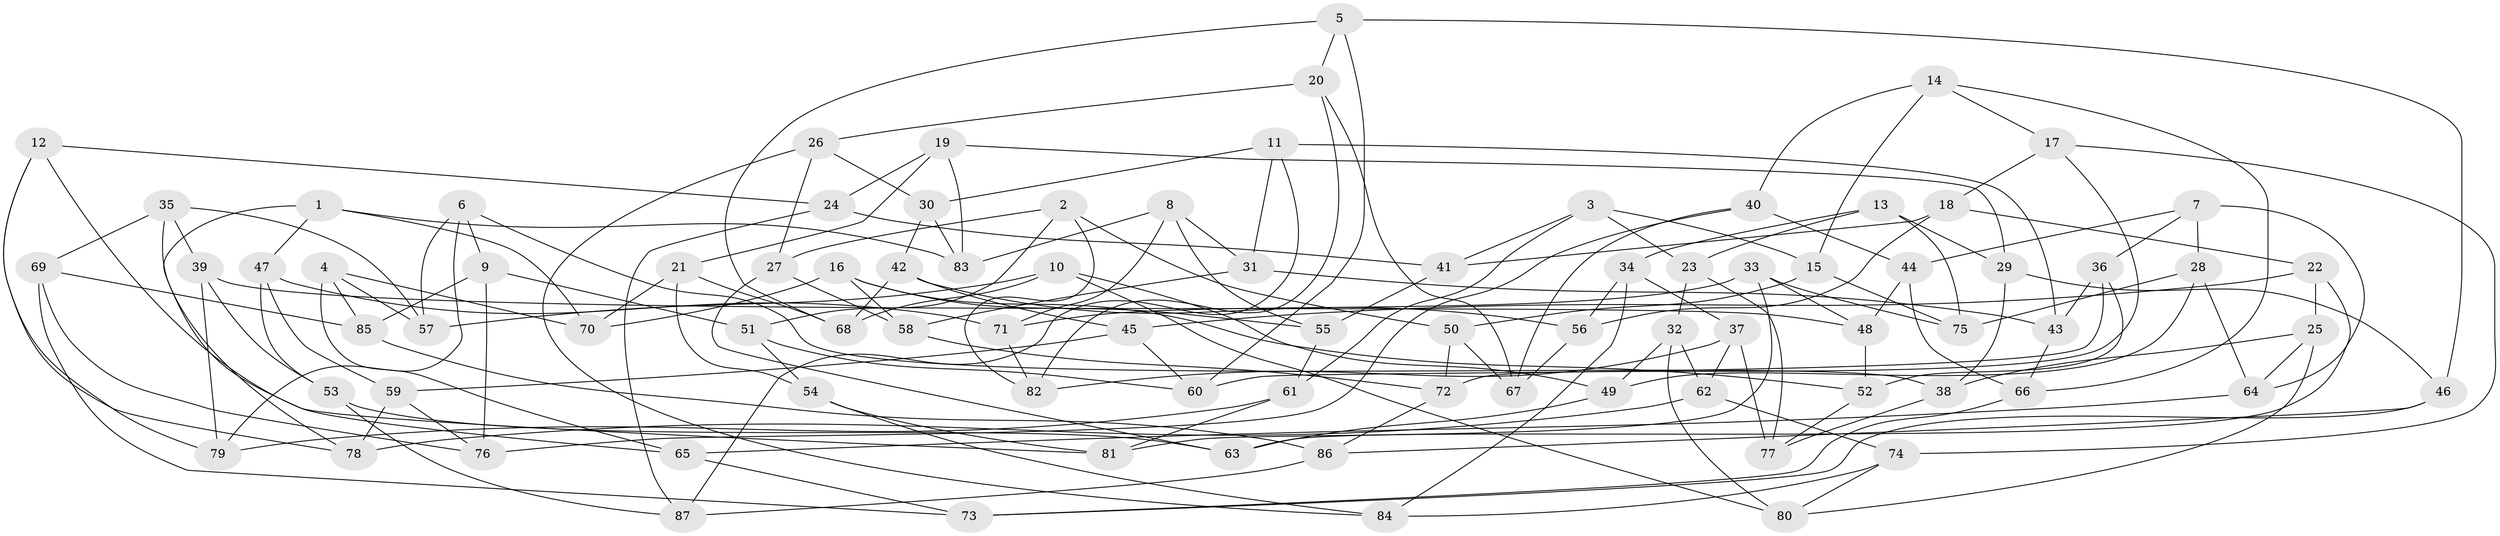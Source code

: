 // coarse degree distribution, {10: 0.04838709677419355, 4: 0.8064516129032258, 9: 0.03225806451612903, 3: 0.08064516129032258, 7: 0.016129032258064516, 8: 0.016129032258064516}
// Generated by graph-tools (version 1.1) at 2025/53/03/04/25 22:53:48]
// undirected, 87 vertices, 174 edges
graph export_dot {
  node [color=gray90,style=filled];
  1;
  2;
  3;
  4;
  5;
  6;
  7;
  8;
  9;
  10;
  11;
  12;
  13;
  14;
  15;
  16;
  17;
  18;
  19;
  20;
  21;
  22;
  23;
  24;
  25;
  26;
  27;
  28;
  29;
  30;
  31;
  32;
  33;
  34;
  35;
  36;
  37;
  38;
  39;
  40;
  41;
  42;
  43;
  44;
  45;
  46;
  47;
  48;
  49;
  50;
  51;
  52;
  53;
  54;
  55;
  56;
  57;
  58;
  59;
  60;
  61;
  62;
  63;
  64;
  65;
  66;
  67;
  68;
  69;
  70;
  71;
  72;
  73;
  74;
  75;
  76;
  77;
  78;
  79;
  80;
  81;
  82;
  83;
  84;
  85;
  86;
  87;
  1 -- 78;
  1 -- 47;
  1 -- 83;
  1 -- 70;
  2 -- 27;
  2 -- 82;
  2 -- 50;
  2 -- 51;
  3 -- 61;
  3 -- 23;
  3 -- 15;
  3 -- 41;
  4 -- 70;
  4 -- 85;
  4 -- 57;
  4 -- 65;
  5 -- 60;
  5 -- 20;
  5 -- 68;
  5 -- 46;
  6 -- 38;
  6 -- 79;
  6 -- 57;
  6 -- 9;
  7 -- 64;
  7 -- 44;
  7 -- 28;
  7 -- 36;
  8 -- 31;
  8 -- 83;
  8 -- 55;
  8 -- 71;
  9 -- 85;
  9 -- 51;
  9 -- 76;
  10 -- 57;
  10 -- 49;
  10 -- 80;
  10 -- 68;
  11 -- 43;
  11 -- 87;
  11 -- 31;
  11 -- 30;
  12 -- 78;
  12 -- 79;
  12 -- 24;
  12 -- 81;
  13 -- 75;
  13 -- 34;
  13 -- 29;
  13 -- 23;
  14 -- 40;
  14 -- 17;
  14 -- 66;
  14 -- 15;
  15 -- 75;
  15 -- 50;
  16 -- 52;
  16 -- 70;
  16 -- 58;
  16 -- 55;
  17 -- 72;
  17 -- 74;
  17 -- 18;
  18 -- 41;
  18 -- 56;
  18 -- 22;
  19 -- 24;
  19 -- 83;
  19 -- 29;
  19 -- 21;
  20 -- 26;
  20 -- 82;
  20 -- 67;
  21 -- 68;
  21 -- 54;
  21 -- 70;
  22 -- 45;
  22 -- 63;
  22 -- 25;
  23 -- 32;
  23 -- 77;
  24 -- 87;
  24 -- 41;
  25 -- 38;
  25 -- 80;
  25 -- 64;
  26 -- 30;
  26 -- 27;
  26 -- 84;
  27 -- 63;
  27 -- 58;
  28 -- 64;
  28 -- 49;
  28 -- 75;
  29 -- 38;
  29 -- 46;
  30 -- 83;
  30 -- 42;
  31 -- 43;
  31 -- 58;
  32 -- 49;
  32 -- 62;
  32 -- 80;
  33 -- 81;
  33 -- 75;
  33 -- 71;
  33 -- 48;
  34 -- 84;
  34 -- 56;
  34 -- 37;
  35 -- 57;
  35 -- 69;
  35 -- 39;
  35 -- 65;
  36 -- 60;
  36 -- 43;
  36 -- 52;
  37 -- 62;
  37 -- 82;
  37 -- 77;
  38 -- 77;
  39 -- 48;
  39 -- 53;
  39 -- 79;
  40 -- 67;
  40 -- 44;
  40 -- 76;
  41 -- 55;
  42 -- 45;
  42 -- 68;
  42 -- 56;
  43 -- 66;
  44 -- 66;
  44 -- 48;
  45 -- 60;
  45 -- 59;
  46 -- 86;
  46 -- 73;
  47 -- 59;
  47 -- 71;
  47 -- 53;
  48 -- 52;
  49 -- 63;
  50 -- 67;
  50 -- 72;
  51 -- 54;
  51 -- 60;
  52 -- 77;
  53 -- 87;
  53 -- 63;
  54 -- 81;
  54 -- 84;
  55 -- 61;
  56 -- 67;
  58 -- 72;
  59 -- 76;
  59 -- 78;
  61 -- 81;
  61 -- 79;
  62 -- 78;
  62 -- 74;
  64 -- 65;
  65 -- 73;
  66 -- 73;
  69 -- 73;
  69 -- 76;
  69 -- 85;
  71 -- 82;
  72 -- 86;
  74 -- 80;
  74 -- 84;
  85 -- 86;
  86 -- 87;
}
